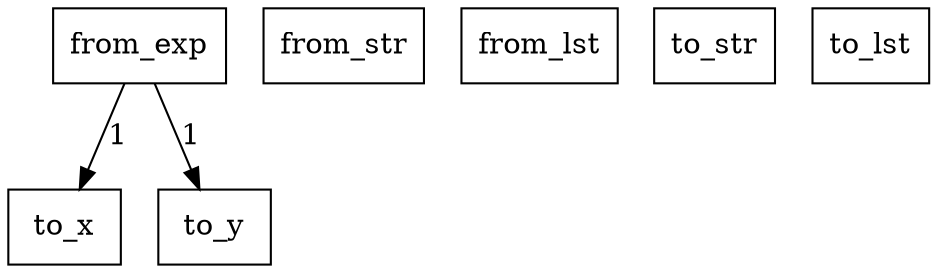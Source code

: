 digraph {
    graph [rankdir=TB
          ,bgcolor=transparent];
    node [shape=box
         ,fillcolor=white
         ,style=filled];
    0 [label=<from_exp>];
    1 [label=<from_str>];
    2 [label=<from_lst>];
    3 [label=<to_x>];
    4 [label=<to_str>];
    5 [label=<to_lst>];
    6 [label=<to_y>];
    0 -> 3 [label=1];
    0 -> 6 [label=1];
}